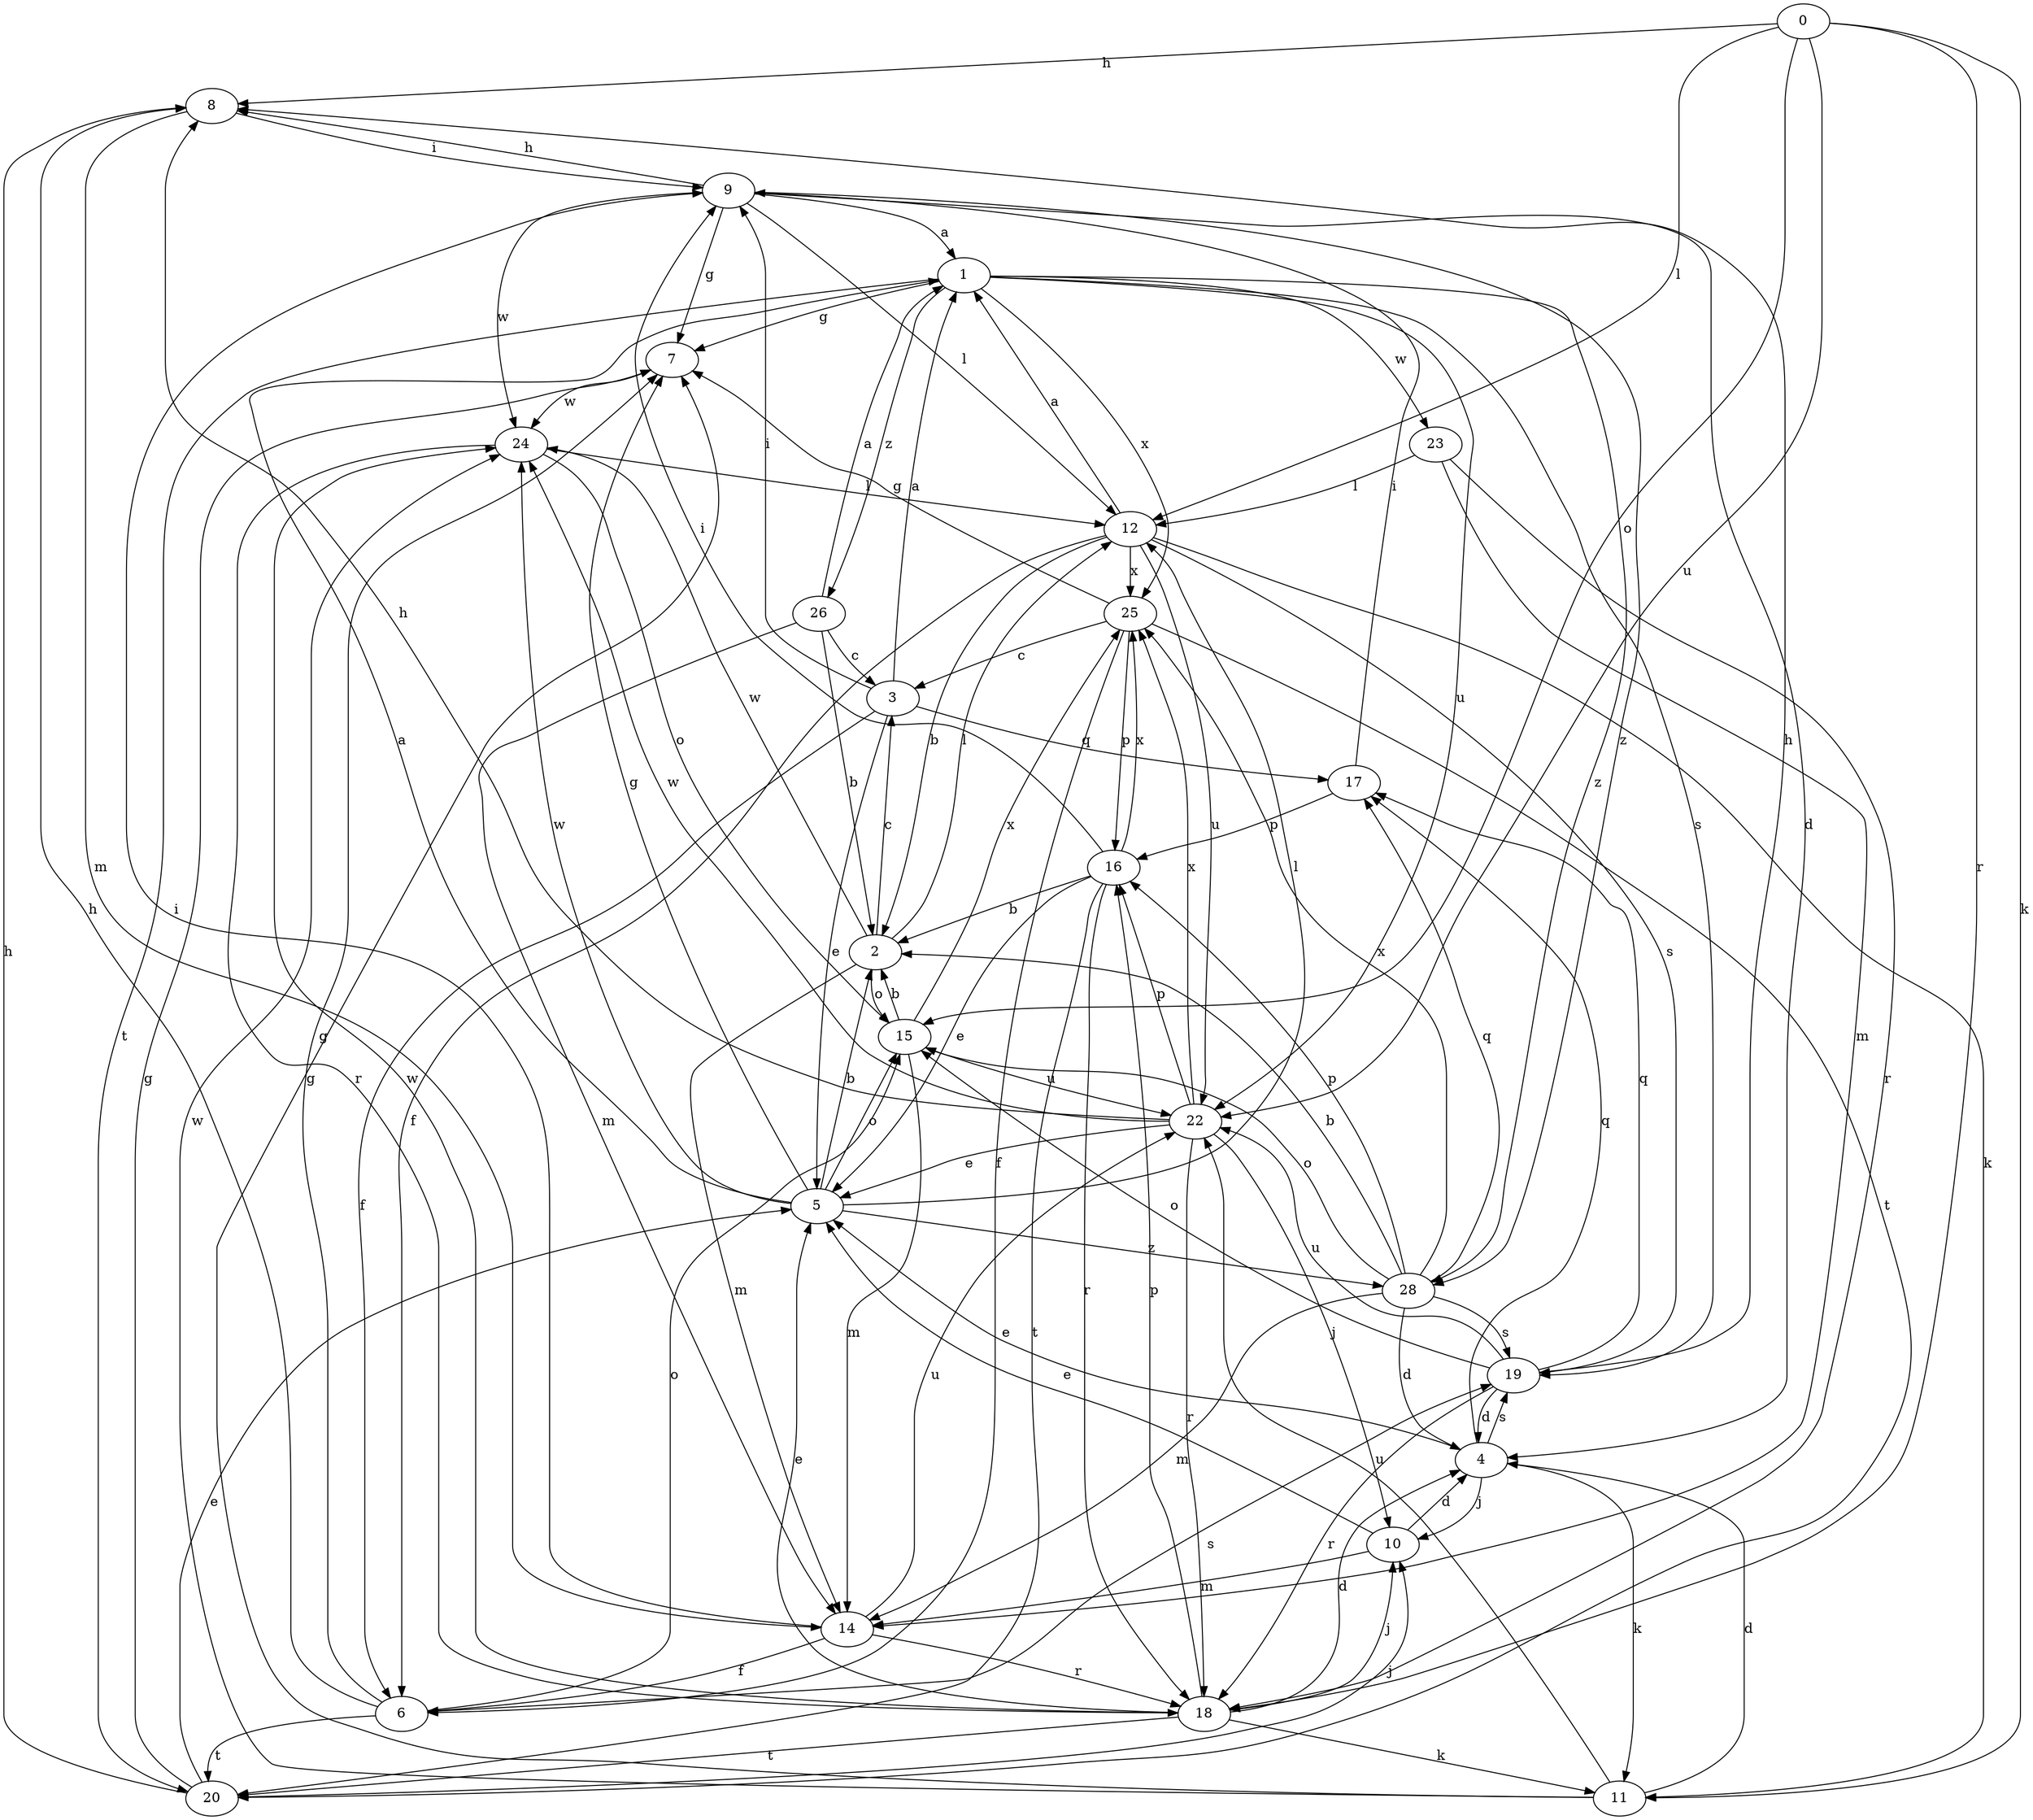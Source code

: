 strict digraph  {
0;
1;
2;
3;
4;
5;
6;
7;
8;
9;
10;
11;
12;
14;
15;
16;
17;
18;
19;
20;
22;
23;
24;
25;
26;
28;
0 -> 8  [label=h];
0 -> 11  [label=k];
0 -> 12  [label=l];
0 -> 15  [label=o];
0 -> 18  [label=r];
0 -> 22  [label=u];
1 -> 7  [label=g];
1 -> 19  [label=s];
1 -> 20  [label=t];
1 -> 22  [label=u];
1 -> 23  [label=w];
1 -> 25  [label=x];
1 -> 26  [label=z];
1 -> 28  [label=z];
2 -> 3  [label=c];
2 -> 12  [label=l];
2 -> 14  [label=m];
2 -> 15  [label=o];
2 -> 24  [label=w];
3 -> 1  [label=a];
3 -> 5  [label=e];
3 -> 6  [label=f];
3 -> 9  [label=i];
3 -> 17  [label=q];
4 -> 5  [label=e];
4 -> 10  [label=j];
4 -> 11  [label=k];
4 -> 17  [label=q];
4 -> 19  [label=s];
5 -> 1  [label=a];
5 -> 2  [label=b];
5 -> 7  [label=g];
5 -> 12  [label=l];
5 -> 15  [label=o];
5 -> 24  [label=w];
5 -> 28  [label=z];
6 -> 7  [label=g];
6 -> 8  [label=h];
6 -> 15  [label=o];
6 -> 19  [label=s];
6 -> 20  [label=t];
7 -> 24  [label=w];
8 -> 9  [label=i];
8 -> 14  [label=m];
9 -> 1  [label=a];
9 -> 4  [label=d];
9 -> 7  [label=g];
9 -> 8  [label=h];
9 -> 12  [label=l];
9 -> 24  [label=w];
9 -> 28  [label=z];
10 -> 4  [label=d];
10 -> 5  [label=e];
10 -> 14  [label=m];
11 -> 4  [label=d];
11 -> 7  [label=g];
11 -> 22  [label=u];
11 -> 24  [label=w];
12 -> 1  [label=a];
12 -> 2  [label=b];
12 -> 6  [label=f];
12 -> 11  [label=k];
12 -> 19  [label=s];
12 -> 22  [label=u];
12 -> 25  [label=x];
14 -> 6  [label=f];
14 -> 9  [label=i];
14 -> 18  [label=r];
14 -> 22  [label=u];
15 -> 2  [label=b];
15 -> 14  [label=m];
15 -> 22  [label=u];
15 -> 25  [label=x];
16 -> 2  [label=b];
16 -> 5  [label=e];
16 -> 9  [label=i];
16 -> 18  [label=r];
16 -> 20  [label=t];
16 -> 25  [label=x];
17 -> 9  [label=i];
17 -> 16  [label=p];
18 -> 4  [label=d];
18 -> 5  [label=e];
18 -> 10  [label=j];
18 -> 11  [label=k];
18 -> 16  [label=p];
18 -> 20  [label=t];
18 -> 24  [label=w];
19 -> 4  [label=d];
19 -> 8  [label=h];
19 -> 15  [label=o];
19 -> 17  [label=q];
19 -> 18  [label=r];
19 -> 22  [label=u];
20 -> 5  [label=e];
20 -> 7  [label=g];
20 -> 8  [label=h];
20 -> 10  [label=j];
22 -> 5  [label=e];
22 -> 8  [label=h];
22 -> 10  [label=j];
22 -> 16  [label=p];
22 -> 18  [label=r];
22 -> 24  [label=w];
22 -> 25  [label=x];
23 -> 12  [label=l];
23 -> 14  [label=m];
23 -> 18  [label=r];
24 -> 12  [label=l];
24 -> 15  [label=o];
24 -> 18  [label=r];
25 -> 3  [label=c];
25 -> 6  [label=f];
25 -> 7  [label=g];
25 -> 16  [label=p];
25 -> 20  [label=t];
26 -> 1  [label=a];
26 -> 2  [label=b];
26 -> 3  [label=c];
26 -> 14  [label=m];
28 -> 2  [label=b];
28 -> 4  [label=d];
28 -> 14  [label=m];
28 -> 15  [label=o];
28 -> 16  [label=p];
28 -> 17  [label=q];
28 -> 19  [label=s];
28 -> 25  [label=x];
}
